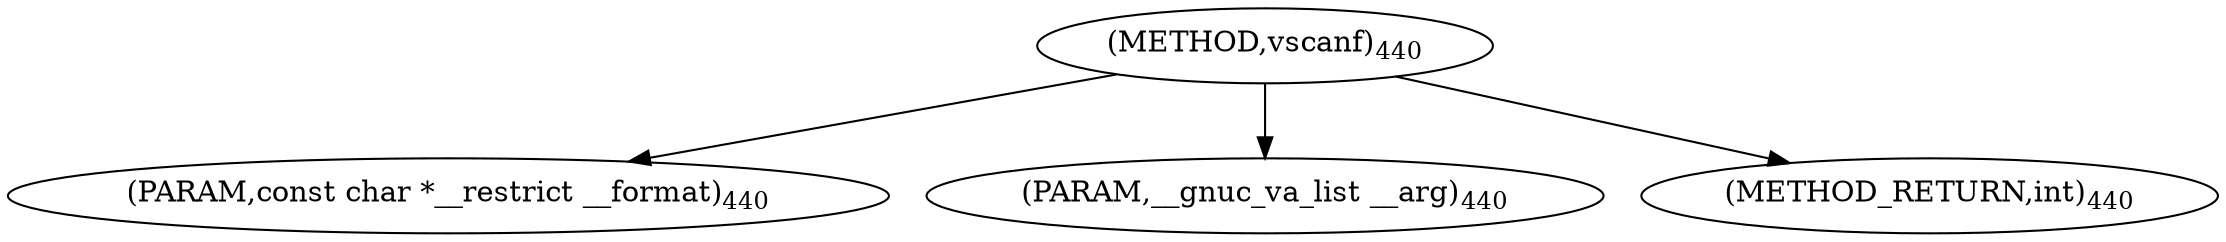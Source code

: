 digraph "vscanf" {  
"2581" [label = <(METHOD,vscanf)<SUB>440</SUB>> ]
"2582" [label = <(PARAM,const char *__restrict __format)<SUB>440</SUB>> ]
"2583" [label = <(PARAM,__gnuc_va_list __arg)<SUB>440</SUB>> ]
"2584" [label = <(METHOD_RETURN,int)<SUB>440</SUB>> ]
  "2581" -> "2582" 
  "2581" -> "2583" 
  "2581" -> "2584" 
}
